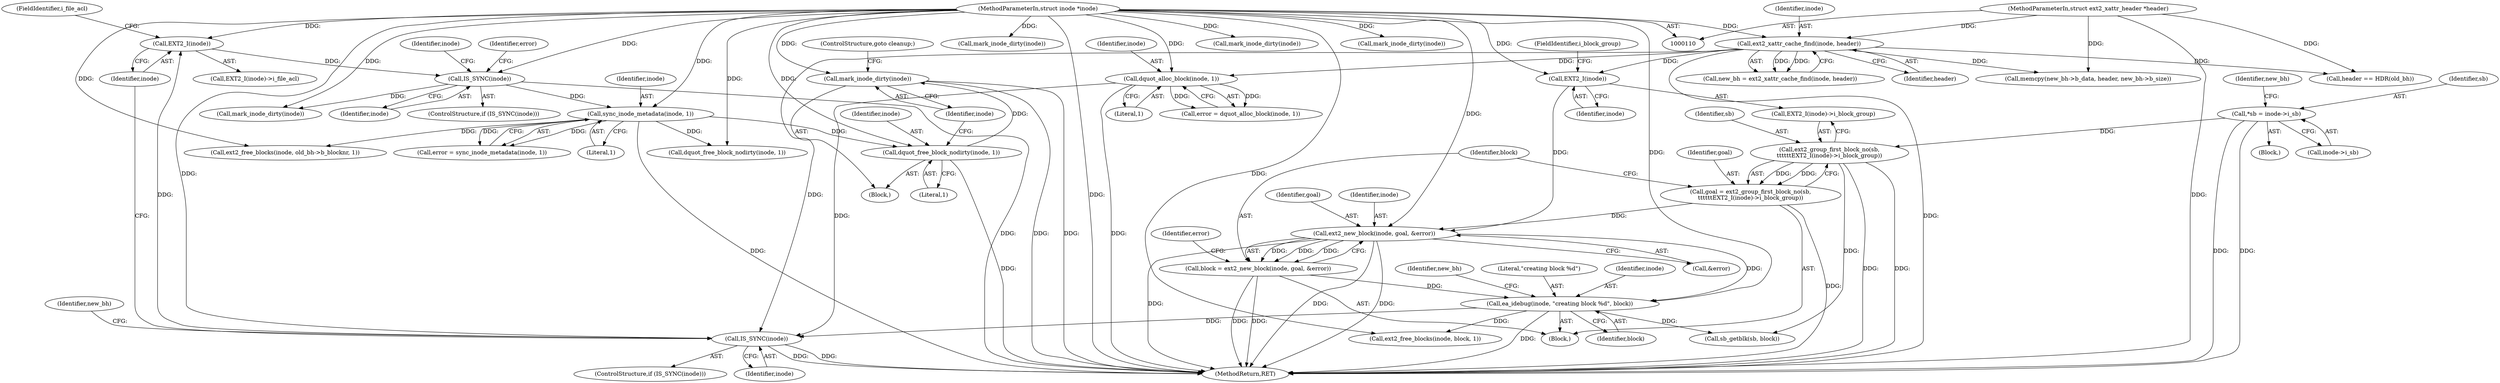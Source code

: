 digraph "0_linux_be0726d33cb8f411945884664924bed3cb8c70ee_11@pointer" {
"1000322" [label="(Call,mark_inode_dirty(inode))"];
"1000319" [label="(Call,dquot_free_block_nodirty(inode, 1))"];
"1000301" [label="(Call,sync_inode_metadata(inode, 1))"];
"1000296" [label="(Call,IS_SYNC(inode))"];
"1000281" [label="(Call,EXT2_I(inode))"];
"1000262" [label="(Call,IS_SYNC(inode))"];
"1000216" [label="(Call,ea_idebug(inode, \"creating block %d\", block))"];
"1000208" [label="(Call,ext2_new_block(inode, goal, &error))"];
"1000202" [label="(Call,EXT2_I(inode))"];
"1000131" [label="(Call,ext2_xattr_cache_find(inode, header))"];
"1000111" [label="(MethodParameterIn,struct inode *inode)"];
"1000113" [label="(MethodParameterIn,struct ext2_xattr_header *header)"];
"1000197" [label="(Call,goal = ext2_group_first_block_no(sb,\n\t\t\t\t\t\tEXT2_I(inode)->i_block_group))"];
"1000199" [label="(Call,ext2_group_first_block_no(sb,\n\t\t\t\t\t\tEXT2_I(inode)->i_block_group))"];
"1000116" [label="(Call,*sb = inode->i_sb)"];
"1000206" [label="(Call,block = ext2_new_block(inode, goal, &error))"];
"1000152" [label="(Call,dquot_alloc_block(inode, 1))"];
"1000195" [label="(Block,)"];
"1000199" [label="(Call,ext2_group_first_block_no(sb,\n\t\t\t\t\t\tEXT2_I(inode)->i_block_group))"];
"1000153" [label="(Identifier,inode)"];
"1000206" [label="(Call,block = ext2_new_block(inode, goal, &error))"];
"1000210" [label="(Identifier,goal)"];
"1000203" [label="(Identifier,inode)"];
"1000118" [label="(Call,inode->i_sb)"];
"1000117" [label="(Identifier,sb)"];
"1000324" [label="(ControlStructure,goto cleanup;)"];
"1000116" [label="(Call,*sb = inode->i_sb)"];
"1000182" [label="(Call,header == HDR(old_bh))"];
"1000266" [label="(Identifier,new_bh)"];
"1000129" [label="(Call,new_bh = ext2_xattr_cache_find(inode, header))"];
"1000321" [label="(Literal,1)"];
"1000152" [label="(Call,dquot_alloc_block(inode, 1))"];
"1000396" [label="(Call,mark_inode_dirty(inode))"];
"1000198" [label="(Identifier,goal)"];
"1000208" [label="(Call,ext2_new_block(inode, goal, &error))"];
"1000393" [label="(Call,dquot_free_block_nodirty(inode, 1))"];
"1000216" [label="(Call,ea_idebug(inode, \"creating block %d\", block))"];
"1000299" [label="(Call,error = sync_inode_metadata(inode, 1))"];
"1000114" [label="(Block,)"];
"1000209" [label="(Identifier,inode)"];
"1000319" [label="(Call,dquot_free_block_nodirty(inode, 1))"];
"1000301" [label="(Call,sync_inode_metadata(inode, 1))"];
"1000303" [label="(Literal,1)"];
"1000367" [label="(Call,ext2_free_blocks(inode, old_bh->b_blocknr, 1))"];
"1000283" [label="(FieldIdentifier,i_file_acl)"];
"1000111" [label="(MethodParameterIn,struct inode *inode)"];
"1000262" [label="(Call,IS_SYNC(inode))"];
"1000323" [label="(Identifier,inode)"];
"1000222" [label="(Call,sb_getblk(sb, block))"];
"1000218" [label="(Literal,\"creating block %d\")"];
"1000197" [label="(Call,goal = ext2_group_first_block_no(sb,\n\t\t\t\t\t\tEXT2_I(inode)->i_block_group))"];
"1000131" [label="(Call,ext2_xattr_cache_find(inode, header))"];
"1000320" [label="(Identifier,inode)"];
"1000297" [label="(Identifier,inode)"];
"1000263" [label="(Identifier,inode)"];
"1000234" [label="(Call,mark_inode_dirty(inode))"];
"1000230" [label="(Call,ext2_free_blocks(inode, block, 1))"];
"1000302" [label="(Identifier,inode)"];
"1000280" [label="(Call,EXT2_I(inode)->i_file_acl)"];
"1000373" [label="(Call,mark_inode_dirty(inode))"];
"1000150" [label="(Call,error = dquot_alloc_block(inode, 1))"];
"1000123" [label="(Identifier,new_bh)"];
"1000204" [label="(FieldIdentifier,i_block_group)"];
"1000322" [label="(Call,mark_inode_dirty(inode))"];
"1000326" [label="(Call,mark_inode_dirty(inode))"];
"1000243" [label="(Call,memcpy(new_bh->b_data, header, new_bh->b_size))"];
"1000217" [label="(Identifier,inode)"];
"1000219" [label="(Identifier,block)"];
"1000200" [label="(Identifier,sb)"];
"1000214" [label="(Identifier,error)"];
"1000327" [label="(Identifier,inode)"];
"1000300" [label="(Identifier,error)"];
"1000221" [label="(Identifier,new_bh)"];
"1000211" [label="(Call,&error)"];
"1000202" [label="(Call,EXT2_I(inode))"];
"1000132" [label="(Identifier,inode)"];
"1000201" [label="(Call,EXT2_I(inode)->i_block_group)"];
"1000133" [label="(Identifier,header)"];
"1000295" [label="(ControlStructure,if (IS_SYNC(inode)))"];
"1000154" [label="(Literal,1)"];
"1000261" [label="(ControlStructure,if (IS_SYNC(inode)))"];
"1000318" [label="(Block,)"];
"1000281" [label="(Call,EXT2_I(inode))"];
"1000296" [label="(Call,IS_SYNC(inode))"];
"1000113" [label="(MethodParameterIn,struct ext2_xattr_header *header)"];
"1000415" [label="(MethodReturn,RET)"];
"1000282" [label="(Identifier,inode)"];
"1000207" [label="(Identifier,block)"];
"1000322" -> "1000318"  [label="AST: "];
"1000322" -> "1000323"  [label="CFG: "];
"1000323" -> "1000322"  [label="AST: "];
"1000324" -> "1000322"  [label="CFG: "];
"1000322" -> "1000415"  [label="DDG: "];
"1000322" -> "1000415"  [label="DDG: "];
"1000319" -> "1000322"  [label="DDG: "];
"1000111" -> "1000322"  [label="DDG: "];
"1000319" -> "1000318"  [label="AST: "];
"1000319" -> "1000321"  [label="CFG: "];
"1000320" -> "1000319"  [label="AST: "];
"1000321" -> "1000319"  [label="AST: "];
"1000323" -> "1000319"  [label="CFG: "];
"1000319" -> "1000415"  [label="DDG: "];
"1000301" -> "1000319"  [label="DDG: "];
"1000111" -> "1000319"  [label="DDG: "];
"1000301" -> "1000299"  [label="AST: "];
"1000301" -> "1000303"  [label="CFG: "];
"1000302" -> "1000301"  [label="AST: "];
"1000303" -> "1000301"  [label="AST: "];
"1000299" -> "1000301"  [label="CFG: "];
"1000301" -> "1000415"  [label="DDG: "];
"1000301" -> "1000299"  [label="DDG: "];
"1000301" -> "1000299"  [label="DDG: "];
"1000296" -> "1000301"  [label="DDG: "];
"1000111" -> "1000301"  [label="DDG: "];
"1000301" -> "1000367"  [label="DDG: "];
"1000301" -> "1000393"  [label="DDG: "];
"1000296" -> "1000295"  [label="AST: "];
"1000296" -> "1000297"  [label="CFG: "];
"1000297" -> "1000296"  [label="AST: "];
"1000300" -> "1000296"  [label="CFG: "];
"1000327" -> "1000296"  [label="CFG: "];
"1000296" -> "1000415"  [label="DDG: "];
"1000281" -> "1000296"  [label="DDG: "];
"1000111" -> "1000296"  [label="DDG: "];
"1000296" -> "1000326"  [label="DDG: "];
"1000281" -> "1000280"  [label="AST: "];
"1000281" -> "1000282"  [label="CFG: "];
"1000282" -> "1000281"  [label="AST: "];
"1000283" -> "1000281"  [label="CFG: "];
"1000262" -> "1000281"  [label="DDG: "];
"1000111" -> "1000281"  [label="DDG: "];
"1000262" -> "1000261"  [label="AST: "];
"1000262" -> "1000263"  [label="CFG: "];
"1000263" -> "1000262"  [label="AST: "];
"1000266" -> "1000262"  [label="CFG: "];
"1000282" -> "1000262"  [label="CFG: "];
"1000262" -> "1000415"  [label="DDG: "];
"1000262" -> "1000415"  [label="DDG: "];
"1000216" -> "1000262"  [label="DDG: "];
"1000131" -> "1000262"  [label="DDG: "];
"1000152" -> "1000262"  [label="DDG: "];
"1000111" -> "1000262"  [label="DDG: "];
"1000216" -> "1000195"  [label="AST: "];
"1000216" -> "1000219"  [label="CFG: "];
"1000217" -> "1000216"  [label="AST: "];
"1000218" -> "1000216"  [label="AST: "];
"1000219" -> "1000216"  [label="AST: "];
"1000221" -> "1000216"  [label="CFG: "];
"1000216" -> "1000415"  [label="DDG: "];
"1000208" -> "1000216"  [label="DDG: "];
"1000111" -> "1000216"  [label="DDG: "];
"1000206" -> "1000216"  [label="DDG: "];
"1000216" -> "1000222"  [label="DDG: "];
"1000216" -> "1000230"  [label="DDG: "];
"1000208" -> "1000206"  [label="AST: "];
"1000208" -> "1000211"  [label="CFG: "];
"1000209" -> "1000208"  [label="AST: "];
"1000210" -> "1000208"  [label="AST: "];
"1000211" -> "1000208"  [label="AST: "];
"1000206" -> "1000208"  [label="CFG: "];
"1000208" -> "1000415"  [label="DDG: "];
"1000208" -> "1000415"  [label="DDG: "];
"1000208" -> "1000415"  [label="DDG: "];
"1000208" -> "1000206"  [label="DDG: "];
"1000208" -> "1000206"  [label="DDG: "];
"1000208" -> "1000206"  [label="DDG: "];
"1000202" -> "1000208"  [label="DDG: "];
"1000111" -> "1000208"  [label="DDG: "];
"1000197" -> "1000208"  [label="DDG: "];
"1000202" -> "1000201"  [label="AST: "];
"1000202" -> "1000203"  [label="CFG: "];
"1000203" -> "1000202"  [label="AST: "];
"1000204" -> "1000202"  [label="CFG: "];
"1000131" -> "1000202"  [label="DDG: "];
"1000111" -> "1000202"  [label="DDG: "];
"1000131" -> "1000129"  [label="AST: "];
"1000131" -> "1000133"  [label="CFG: "];
"1000132" -> "1000131"  [label="AST: "];
"1000133" -> "1000131"  [label="AST: "];
"1000129" -> "1000131"  [label="CFG: "];
"1000131" -> "1000415"  [label="DDG: "];
"1000131" -> "1000129"  [label="DDG: "];
"1000131" -> "1000129"  [label="DDG: "];
"1000111" -> "1000131"  [label="DDG: "];
"1000113" -> "1000131"  [label="DDG: "];
"1000131" -> "1000152"  [label="DDG: "];
"1000131" -> "1000182"  [label="DDG: "];
"1000131" -> "1000243"  [label="DDG: "];
"1000111" -> "1000110"  [label="AST: "];
"1000111" -> "1000415"  [label="DDG: "];
"1000111" -> "1000152"  [label="DDG: "];
"1000111" -> "1000230"  [label="DDG: "];
"1000111" -> "1000234"  [label="DDG: "];
"1000111" -> "1000326"  [label="DDG: "];
"1000111" -> "1000367"  [label="DDG: "];
"1000111" -> "1000373"  [label="DDG: "];
"1000111" -> "1000393"  [label="DDG: "];
"1000111" -> "1000396"  [label="DDG: "];
"1000113" -> "1000110"  [label="AST: "];
"1000113" -> "1000415"  [label="DDG: "];
"1000113" -> "1000182"  [label="DDG: "];
"1000113" -> "1000243"  [label="DDG: "];
"1000197" -> "1000195"  [label="AST: "];
"1000197" -> "1000199"  [label="CFG: "];
"1000198" -> "1000197"  [label="AST: "];
"1000199" -> "1000197"  [label="AST: "];
"1000207" -> "1000197"  [label="CFG: "];
"1000197" -> "1000415"  [label="DDG: "];
"1000199" -> "1000197"  [label="DDG: "];
"1000199" -> "1000197"  [label="DDG: "];
"1000199" -> "1000201"  [label="CFG: "];
"1000200" -> "1000199"  [label="AST: "];
"1000201" -> "1000199"  [label="AST: "];
"1000199" -> "1000415"  [label="DDG: "];
"1000199" -> "1000415"  [label="DDG: "];
"1000116" -> "1000199"  [label="DDG: "];
"1000199" -> "1000222"  [label="DDG: "];
"1000116" -> "1000114"  [label="AST: "];
"1000116" -> "1000118"  [label="CFG: "];
"1000117" -> "1000116"  [label="AST: "];
"1000118" -> "1000116"  [label="AST: "];
"1000123" -> "1000116"  [label="CFG: "];
"1000116" -> "1000415"  [label="DDG: "];
"1000116" -> "1000415"  [label="DDG: "];
"1000206" -> "1000195"  [label="AST: "];
"1000207" -> "1000206"  [label="AST: "];
"1000214" -> "1000206"  [label="CFG: "];
"1000206" -> "1000415"  [label="DDG: "];
"1000206" -> "1000415"  [label="DDG: "];
"1000152" -> "1000150"  [label="AST: "];
"1000152" -> "1000154"  [label="CFG: "];
"1000153" -> "1000152"  [label="AST: "];
"1000154" -> "1000152"  [label="AST: "];
"1000150" -> "1000152"  [label="CFG: "];
"1000152" -> "1000415"  [label="DDG: "];
"1000152" -> "1000150"  [label="DDG: "];
"1000152" -> "1000150"  [label="DDG: "];
}
